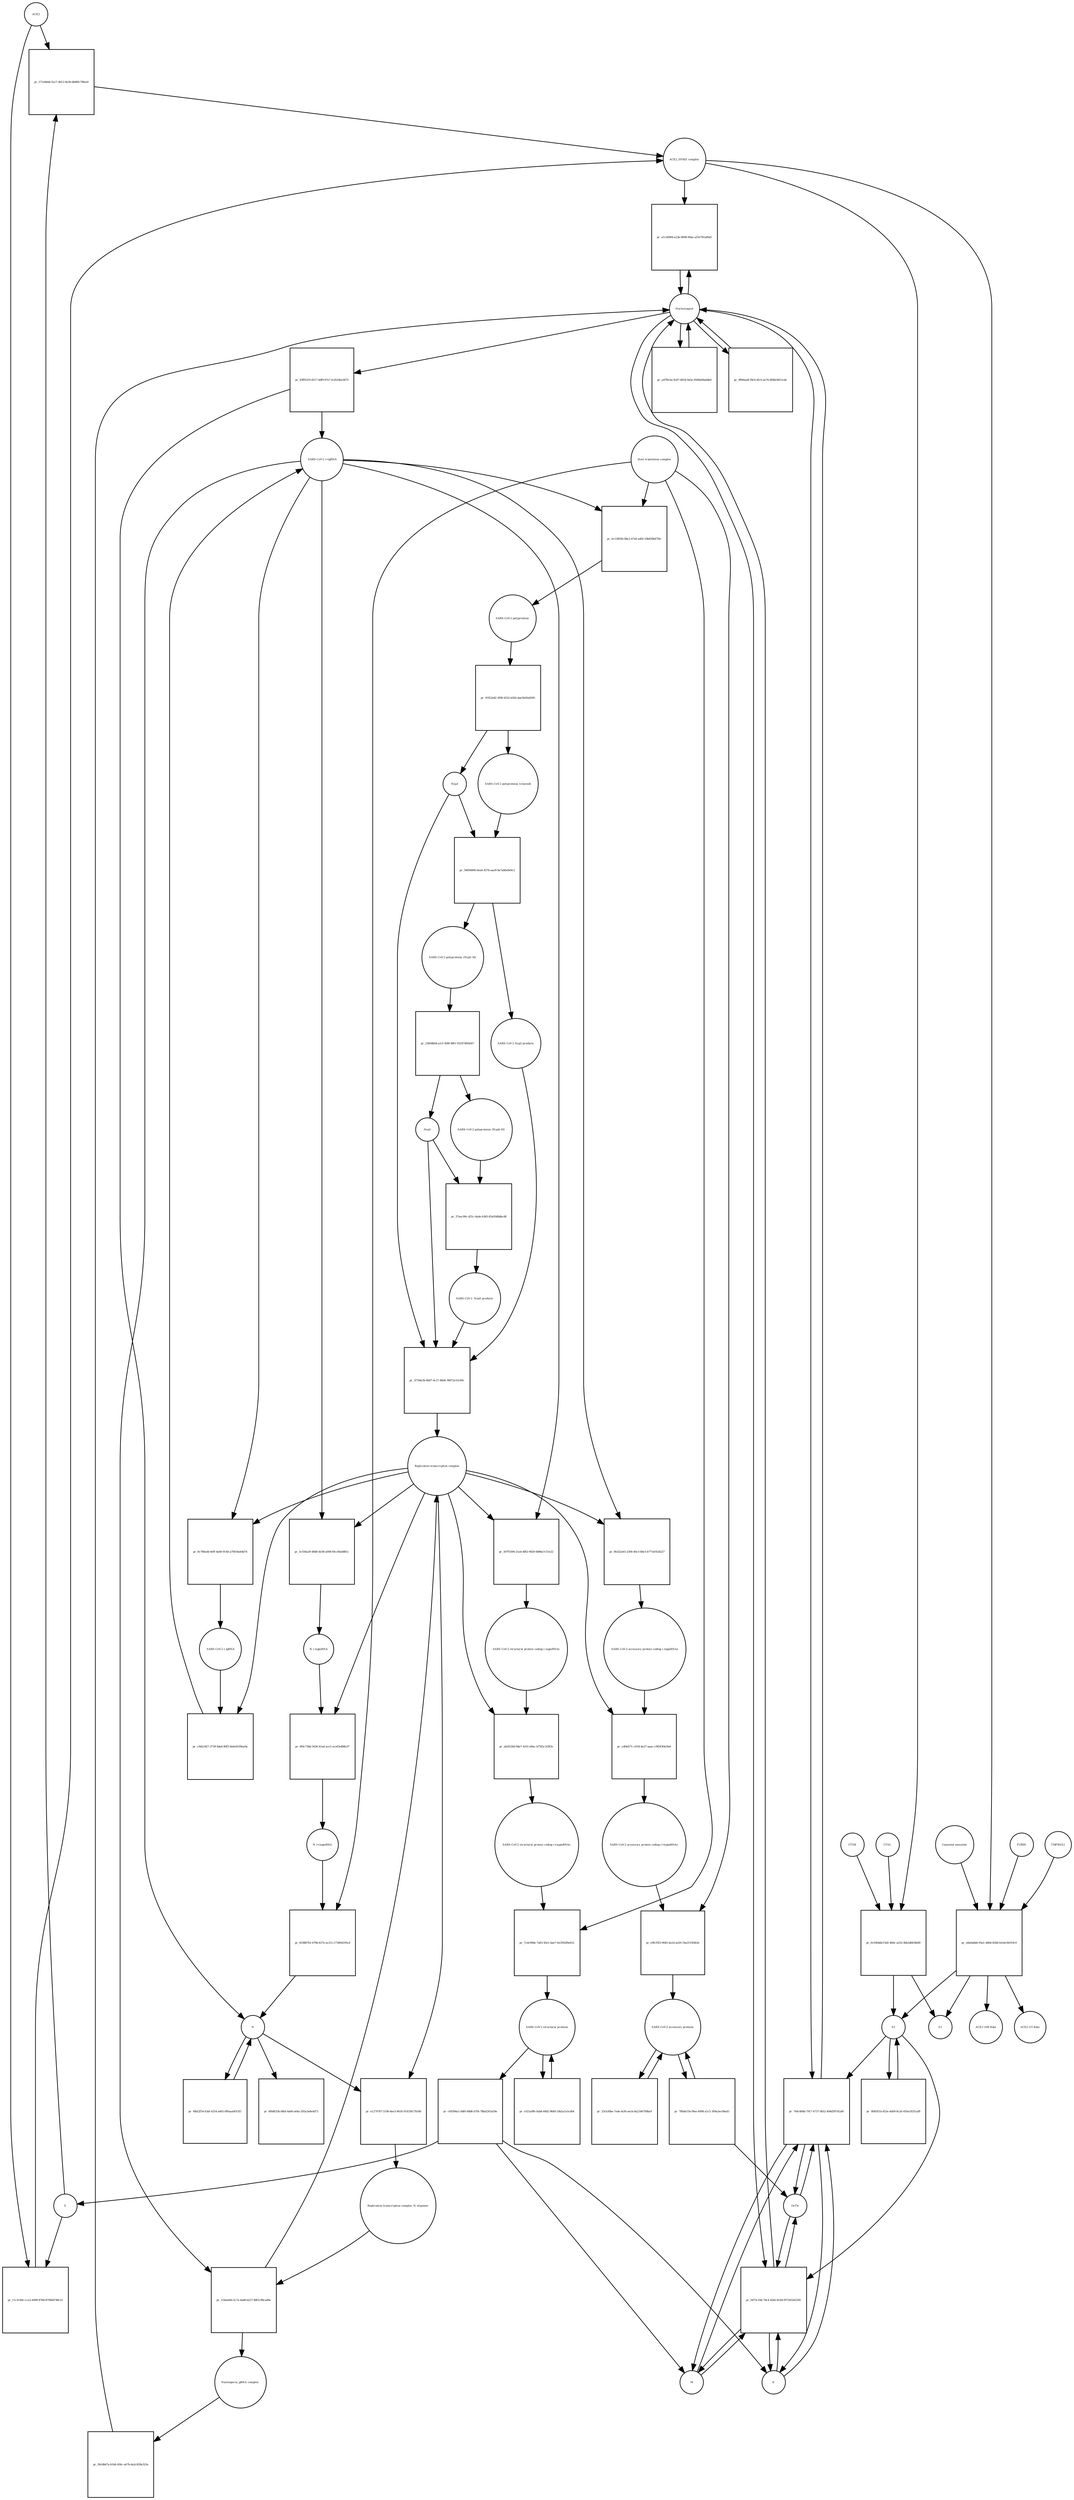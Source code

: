 strict digraph  {
ACE2 [annotation="", bipartite=0, cls=macromolecule, fontsize=4, label=ACE2, shape=circle];
"pr_571a8ebb-5a17-4612-9e3b-bb96fc7f8ee9" [annotation="", bipartite=1, cls=process, fontsize=4, label="pr_571a8ebb-5a17-4612-9e3b-bb96fc7f8ee9", shape=square];
"ACE2_SPIKE complex" [annotation="", bipartite=0, cls=complex, fontsize=4, label="ACE2_SPIKE complex", shape=circle];
S [annotation=urn_miriam_uniprot_P0DTC2, bipartite=0, cls="macromolecule multimer", fontsize=4, label=S, shape=circle];
Nucleocapsid [annotation="urn_miriam_obo.go_GO%3A0019013", bipartite=0, cls=complex, fontsize=4, label=Nucleocapsid, shape=circle];
"pr_a1c56984-e22b-4998-90ae-a55e781af6e0" [annotation="", bipartite=1, cls=process, fontsize=4, label="pr_a1c56984-e22b-4998-90ae-a55e781af6e0", shape=square];
"pr_0c5064dd-f3d2-40dc-a252-0bb3d663bfd9" [annotation="", bipartite=1, cls=process, fontsize=4, label="pr_0c5064dd-f3d2-40dc-a252-0bb3d663bfd9", shape=square];
S2 [annotation=urn_miriam_interpro_IPR002552, bipartite=0, cls=macromolecule, fontsize=4, label=S2, shape=circle];
CTSB [annotation="", bipartite=0, cls=macromolecule, fontsize=4, label=CTSB, shape=circle];
CTSL [annotation="", bipartite=0, cls=macromolecule, fontsize=4, label=CTSL, shape=circle];
S1 [annotation=urn_miriam_interpro_IPR002551, bipartite=0, cls=macromolecule, fontsize=4, label=S1, shape=circle];
"pr_11c3c84c-cca2-4499-878d-87060d748c21" [annotation="", bipartite=1, cls=process, fontsize=4, label="pr_11c3c84c-cca2-4499-878d-87060d748c21", shape=square];
"pr_0475c1b6-7dc4-426e-8c84-f97343242292" [annotation="", bipartite=1, cls=process, fontsize=4, label="pr_0475c1b6-7dc4-426e-8c84-f97343242292", shape=square];
E [annotation=urn_miriam_uniprot_P0DTC4, bipartite=0, cls=macromolecule, fontsize=4, label=E, shape=circle];
M [annotation=urn_miriam_uniprot_P0DTC5, bipartite=0, cls=macromolecule, fontsize=4, label=M, shape=circle];
Orf7a [annotation=urn_miriam_uniprot_P0DTC7, bipartite=0, cls=macromolecule, fontsize=4, label=Orf7a, shape=circle];
"pr_93ff6319-d217-4df9-87e7-fcd524bc0672" [annotation="", bipartite=1, cls=process, fontsize=4, label="pr_93ff6319-d217-4df9-87e7-fcd524bc0672", shape=square];
" SARS-CoV-2 (+)gRNA" [annotation=urn_miriam_refseq_NC_045512, bipartite=0, cls="nucleic acid feature", fontsize=4, label=" SARS-CoV-2 (+)gRNA", shape=circle];
N [annotation=urn_miriam_uniprot_P0DTC9, bipartite=0, cls="macromolecule multimer", fontsize=4, label=N, shape=circle];
"SARS-CoV-2 polyproteins" [annotation="", bipartite=0, cls=complex, fontsize=4, label="SARS-CoV-2 polyproteins", shape=circle];
"pr_91f52e82-2f90-4532-b582-dae5b93a8295" [annotation="", bipartite=1, cls=process, fontsize=4, label="pr_91f52e82-2f90-4532-b582-dae5b93a8295", shape=square];
"SARS-CoV-2 polyproteins (cleaved)" [annotation="", bipartite=0, cls=complex, fontsize=4, label="SARS-CoV-2 polyproteins (cleaved)", shape=circle];
Nsp3 [annotation=urn_miriam_ncbiprotein_YP_009725299, bipartite=0, cls=macromolecule, fontsize=4, label=Nsp3, shape=circle];
"pr_a47ffe5a-9c87-4818-9a5e-9580a06ad4b0" [annotation="", bipartite=1, cls=process, fontsize=4, label="pr_a47ffe5a-9c87-4818-9a5e-9580a06ad4b0", shape=square];
"pr_9f66aa4f-f8c6-4fc0-ae76-df48e9d12cde" [annotation="", bipartite=1, cls=process, fontsize=4, label="pr_9f66aa4f-f8c6-4fc0-ae76-df48e9d12cde", shape=square];
"SARS-CoV-2 structural proteins" [annotation="", bipartite=0, cls=complex, fontsize=4, label="SARS-CoV-2 structural proteins", shape=circle];
"pr_c69394a1-b8f0-48d6-b7f6-78baf263a59e" [annotation="", bipartite=1, cls=process, fontsize=4, label="pr_c69394a1-b8f0-48d6-b7f6-78baf263a59e", shape=square];
"pr_4f6d633b-d4fd-4a66-a64a-265a3e8e4d73" [annotation="", bipartite=1, cls=process, fontsize=4, label="pr_4f6d633b-d4fd-4a66-a64a-265a3e8e4d73", shape=square];
"SARS-CoV-2 accessory proteins" [annotation="", bipartite=0, cls=complex, fontsize=4, label="SARS-CoV-2 accessory proteins", shape=circle];
"pr_25cb30be-7ede-4cf6-aecb-8a2344700ba9" [annotation="", bipartite=1, cls=process, fontsize=4, label="pr_25cb30be-7ede-4cf6-aecb-8a2344700ba9", shape=square];
"pr_c021a9f6-0ab8-4482-96d9-24b2a1e5cd04" [annotation="", bipartite=1, cls=process, fontsize=4, label="pr_c021a9f6-0ab8-4482-96d9-24b2a1e5cd04", shape=square];
"pr_08af2f54-63af-4314-a465-0f0aaa0015f5" [annotation="", bipartite=1, cls=process, fontsize=4, label="pr_08af2f54-63af-4314-a465-0f0aaa0015f5", shape=square];
"SARS-CoV-2 accessory protein coding (-)sgmRNAs" [annotation="", bipartite=0, cls=complex, fontsize=4, label="SARS-CoV-2 accessory protein coding (-)sgmRNAs", shape=circle];
"pr_cdf4d17c-c018-4a27-aaac-c903f3fdc9a6" [annotation="", bipartite=1, cls=process, fontsize=4, label="pr_cdf4d17c-c018-4a27-aaac-c903f3fdc9a6", shape=square];
"SARS-CoV-2 accessory protein coding (+)sgmRNAs" [annotation="", bipartite=0, cls=complex, fontsize=4, label="SARS-CoV-2 accessory protein coding (+)sgmRNAs", shape=circle];
"Replication transcription complex" [annotation="", bipartite=0, cls=complex, fontsize=4, label="Replication transcription complex", shape=circle];
"SARS-CoV-2 structural protein coding (-)sgmRNAs" [annotation="", bipartite=0, cls=complex, fontsize=4, label="SARS-CoV-2 structural protein coding (-)sgmRNAs", shape=circle];
"pr_afa9126d-9de7-4161-b9ac-b75f2c319f2e" [annotation="", bipartite=1, cls=process, fontsize=4, label="pr_afa9126d-9de7-4161-b9ac-b75f2c319f2e", shape=square];
"SARS-CoV-2 structural protein coding (+)sgmRNAs" [annotation="", bipartite=0, cls=complex, fontsize=4, label="SARS-CoV-2 structural protein coding (+)sgmRNAs", shape=circle];
"N (-)sgmRNA" [annotation="", bipartite=0, cls="nucleic acid feature", fontsize=4, label="N (-)sgmRNA", shape=circle];
"pr_0f0c738d-5436-41ad-ace1-ecef2e488e37" [annotation="", bipartite=1, cls=process, fontsize=4, label="pr_0f0c738d-5436-41ad-ace1-ecef2e488e37", shape=square];
"N (+)sgmRNA" [annotation="", bipartite=0, cls="nucleic acid feature", fontsize=4, label="N (+)sgmRNA", shape=circle];
"pr_810887b1-670b-437e-ac23-c172804195cd" [annotation="", bipartite=1, cls=process, fontsize=4, label="pr_810887b1-670b-437e-ac23-c172804195cd", shape=square];
"Host translation complex" [annotation="urn_miriam_obo.go_GO%3A0070992", bipartite=0, cls=complex, fontsize=4, label="Host translation complex", shape=circle];
"pr_e9fcf5f2-9045-4a1d-ae20-18a2155f4b3e" [annotation="", bipartite=1, cls=process, fontsize=4, label="pr_e9fcf5f2-9045-4a1d-ae20-18a2155f4b3e", shape=square];
"pr_7cdc99de-7a83-45e1-bae7-6e3592f6e612" [annotation="", bipartite=1, cls=process, fontsize=4, label="pr_7cdc99de-7a83-45e1-bae7-6e3592f6e612", shape=square];
"Nucleoporin_gRNA complex " [annotation="urn_miriam_obo.go_GO%3A0019013", bipartite=0, cls=complex, fontsize=4, label="Nucleoporin_gRNA complex ", shape=circle];
"pr_3b1db67a-b1b6-456c-ab7b-da2c829a323a" [annotation="", bipartite=1, cls=process, fontsize=4, label="pr_3b1db67a-b1b6-456c-ab7b-da2c829a323a", shape=square];
"pr_780de156-f9ee-4098-a1c5-309a3ec04a43" [annotation="", bipartite=1, cls=process, fontsize=4, label="pr_780de156-f9ee-4098-a1c5-309a3ec04a43", shape=square];
"pr_e8a0abb6-93a1-4d0d-828d-b1ebc9d319c0" [annotation="", bipartite=1, cls=process, fontsize=4, label="pr_e8a0abb6-93a1-4d0d-828d-b1ebc9d319c0", shape=square];
FURIN [annotation="", bipartite=0, cls=macromolecule, fontsize=4, label=FURIN, shape=circle];
TMPRSS2 [annotation="", bipartite=0, cls=macromolecule, fontsize=4, label=TMPRSS2, shape=circle];
"Camostat mesylate" [annotation="urn_miriam_pubchem.compound_2536", bipartite=0, cls="simple chemical", fontsize=4, label="Camostat mesylate", shape=circle];
"ACE2 (100 Kda)" [annotation="", bipartite=0, cls=macromolecule, fontsize=4, label="ACE2 (100 Kda)", shape=circle];
"ACE2 (15 Kda)" [annotation="", bipartite=0, cls=macromolecule, fontsize=4, label="ACE2 (15 Kda)", shape=circle];
"pr_0fd05f1b-853e-4d09-8c26-450a18351af8" [annotation="", bipartite=1, cls=process, fontsize=4, label="pr_0fd05f1b-853e-4d09-8c26-450a18351af8", shape=square];
"pr_54694906-0ea4-437b-aae9-0a7ab6a9e9c2" [annotation="", bipartite=1, cls=process, fontsize=4, label="pr_54694906-0ea4-437b-aae9-0a7ab6a9e9c2", shape=square];
"SARS-CoV-2 Nsp3 products" [annotation="", bipartite=0, cls=complex, fontsize=4, label="SARS-CoV-2 Nsp3 products", shape=circle];
"SARS-CoV-2 polyproteins (Nsp5-16)" [annotation="", bipartite=0, cls=complex, fontsize=4, label="SARS-CoV-2 polyproteins (Nsp5-16)", shape=circle];
"pr_23858b94-a1cf-498f-88f1-931874f69267" [annotation="", bipartite=1, cls=process, fontsize=4, label="pr_23858b94-a1cf-498f-88f1-931874f69267", shape=square];
"SARS-CoV-2 polyproteins (Nsp6-16)" [annotation="", bipartite=0, cls=complex, fontsize=4, label="SARS-CoV-2 polyproteins (Nsp6-16)", shape=circle];
Nsp5 [annotation=urn_miriam_ncbiprotein_YP_009725301, bipartite=0, cls=macromolecule, fontsize=4, label=Nsp5, shape=circle];
"pr_37aec90c-d21c-4a4e-b365-83a93dbbbcd8" [annotation="", bipartite=1, cls=process, fontsize=4, label="pr_37aec90c-d21c-4a4e-b365-83a93dbbbcd8", shape=square];
"SARS-CoV-2  Nsp5 products" [annotation="", bipartite=0, cls=complex, fontsize=4, label="SARS-CoV-2  Nsp5 products", shape=circle];
"pr_6c13892b-68e2-47a0-a4fd-10b850b47f4c" [annotation="", bipartite=1, cls=process, fontsize=4, label="pr_6c13892b-68e2-47a0-a4fd-10b850b47f4c", shape=square];
"pr_1f7d4a3b-8b07-4c27-8b04-36872e33c90c" [annotation="", bipartite=1, cls=process, fontsize=4, label="pr_1f7d4a3b-8b07-4c27-8b04-36872e33c90c", shape=square];
"Replication transcription complex_N oligomer" [annotation="", bipartite=0, cls=complex, fontsize=4, label="Replication transcription complex_N oligomer", shape=circle];
"pr_154aebfd-2c7a-4ab8-b227-88f1c98cad9e" [annotation="", bipartite=1, cls=process, fontsize=4, label="pr_154aebfd-2c7a-4ab8-b227-88f1c98cad9e", shape=square];
"pr_8c780a44-6eff-4a60-9144-a70034a64d74" [annotation="", bipartite=1, cls=process, fontsize=4, label="pr_8c780a44-6eff-4a60-9144-a70034a64d74", shape=square];
" SARS-CoV-2 (-)gRNA" [annotation=urn_miriam_refseq_NC_045512, bipartite=0, cls="nucleic acid feature", fontsize=4, label=" SARS-CoV-2 (-)gRNA", shape=circle];
"pr_5c556a20-48d0-4e58-a008-f0ccf6a6881c" [annotation="", bipartite=1, cls=process, fontsize=4, label="pr_5c556a20-48d0-4e58-a008-f0ccf6a6881c", shape=square];
"pr_507f5394-21a4-4f82-9020-6886a7c51e22" [annotation="", bipartite=1, cls=process, fontsize=4, label="pr_507f5394-21a4-4f82-9020-6886a7c51e22", shape=square];
"pr_0b322a63-2304-40c3-8dc5-b771d1624227" [annotation="", bipartite=1, cls=process, fontsize=4, label="pr_0b322a63-2304-40c3-8dc5-b771d1624227", shape=square];
"pr_c9d2c827-3739-4de6-80f3-8a6e6109ea9a" [annotation="", bipartite=1, cls=process, fontsize=4, label="pr_c9d2c827-3739-4de6-80f3-8a6e6109ea9a", shape=square];
"pr_e1274787-5106-4ee3-9618-91435617b548" [annotation="", bipartite=1, cls=process, fontsize=4, label="pr_e1274787-5106-4ee3-9618-91435617b548", shape=square];
"pr_744c484b-7917-4737-9b52-494d397d1af6" [annotation="", bipartite=1, cls=process, fontsize=4, label="pr_744c484b-7917-4737-9b52-494d397d1af6", shape=square];
ACE2 -> "pr_571a8ebb-5a17-4612-9e3b-bb96fc7f8ee9"  [annotation="", interaction_type=consumption];
ACE2 -> "pr_11c3c84c-cca2-4499-878d-87060d748c21"  [annotation="", interaction_type=consumption];
"pr_571a8ebb-5a17-4612-9e3b-bb96fc7f8ee9" -> "ACE2_SPIKE complex"  [annotation="", interaction_type=production];
"ACE2_SPIKE complex" -> "pr_a1c56984-e22b-4998-90ae-a55e781af6e0"  [annotation="urn_miriam_pubmed_32142651|urn_miriam_pubmed_32094589|urn_miriam_taxonomy_2697049", interaction_type=stimulation];
"ACE2_SPIKE complex" -> "pr_0c5064dd-f3d2-40dc-a252-0bb3d663bfd9"  [annotation="", interaction_type=consumption];
"ACE2_SPIKE complex" -> "pr_e8a0abb6-93a1-4d0d-828d-b1ebc9d319c0"  [annotation="", interaction_type=consumption];
S -> "pr_571a8ebb-5a17-4612-9e3b-bb96fc7f8ee9"  [annotation="", interaction_type=consumption];
S -> "pr_11c3c84c-cca2-4499-878d-87060d748c21"  [annotation="", interaction_type=consumption];
Nucleocapsid -> "pr_a1c56984-e22b-4998-90ae-a55e781af6e0"  [annotation="", interaction_type=consumption];
Nucleocapsid -> "pr_0475c1b6-7dc4-426e-8c84-f97343242292"  [annotation="", interaction_type=consumption];
Nucleocapsid -> "pr_93ff6319-d217-4df9-87e7-fcd524bc0672"  [annotation="", interaction_type=consumption];
Nucleocapsid -> "pr_a47ffe5a-9c87-4818-9a5e-9580a06ad4b0"  [annotation="", interaction_type=consumption];
Nucleocapsid -> "pr_9f66aa4f-f8c6-4fc0-ae76-df48e9d12cde"  [annotation="", interaction_type=consumption];
Nucleocapsid -> "pr_744c484b-7917-4737-9b52-494d397d1af6"  [annotation="", interaction_type=consumption];
"pr_a1c56984-e22b-4998-90ae-a55e781af6e0" -> Nucleocapsid  [annotation="", interaction_type=production];
"pr_0c5064dd-f3d2-40dc-a252-0bb3d663bfd9" -> S2  [annotation="", interaction_type=production];
"pr_0c5064dd-f3d2-40dc-a252-0bb3d663bfd9" -> S1  [annotation="", interaction_type=production];
S2 -> "pr_0475c1b6-7dc4-426e-8c84-f97343242292"  [annotation="urn_miriam_pubmed_32142651|urn_miriam_pubmed_32094589|urn_miriam_pubmed_32047258|urn_miriam_taxonomy_2697049", interaction_type=stimulation];
S2 -> "pr_0fd05f1b-853e-4d09-8c26-450a18351af8"  [annotation="", interaction_type=consumption];
S2 -> "pr_744c484b-7917-4737-9b52-494d397d1af6"  [annotation="urn_miriam_pubmed_32142651|urn_miriam_pubmed_32047258|urn_miriam_taxonomy_2697049", interaction_type=stimulation];
CTSB -> "pr_0c5064dd-f3d2-40dc-a252-0bb3d663bfd9"  [annotation="urn_miriam_pubmed_32142651|urn_miriam_taxonomy_2697049", interaction_type=catalysis];
CTSL -> "pr_0c5064dd-f3d2-40dc-a252-0bb3d663bfd9"  [annotation="urn_miriam_pubmed_32142651|urn_miriam_taxonomy_2697049", interaction_type=catalysis];
"pr_11c3c84c-cca2-4499-878d-87060d748c21" -> "ACE2_SPIKE complex"  [annotation="", interaction_type=production];
"pr_0475c1b6-7dc4-426e-8c84-f97343242292" -> Nucleocapsid  [annotation="", interaction_type=production];
"pr_0475c1b6-7dc4-426e-8c84-f97343242292" -> E  [annotation="", interaction_type=production];
"pr_0475c1b6-7dc4-426e-8c84-f97343242292" -> M  [annotation="", interaction_type=production];
"pr_0475c1b6-7dc4-426e-8c84-f97343242292" -> Orf7a  [annotation="", interaction_type=production];
E -> "pr_0475c1b6-7dc4-426e-8c84-f97343242292"  [annotation="", interaction_type=consumption];
E -> "pr_744c484b-7917-4737-9b52-494d397d1af6"  [annotation="", interaction_type=consumption];
M -> "pr_0475c1b6-7dc4-426e-8c84-f97343242292"  [annotation="", interaction_type=consumption];
M -> "pr_744c484b-7917-4737-9b52-494d397d1af6"  [annotation="", interaction_type=consumption];
Orf7a -> "pr_0475c1b6-7dc4-426e-8c84-f97343242292"  [annotation="", interaction_type=consumption];
Orf7a -> "pr_744c484b-7917-4737-9b52-494d397d1af6"  [annotation="", interaction_type=consumption];
"pr_93ff6319-d217-4df9-87e7-fcd524bc0672" -> " SARS-CoV-2 (+)gRNA"  [annotation="", interaction_type=production];
"pr_93ff6319-d217-4df9-87e7-fcd524bc0672" -> N  [annotation="", interaction_type=production];
" SARS-CoV-2 (+)gRNA" -> "pr_6c13892b-68e2-47a0-a4fd-10b850b47f4c"  [annotation="", interaction_type=consumption];
" SARS-CoV-2 (+)gRNA" -> "pr_154aebfd-2c7a-4ab8-b227-88f1c98cad9e"  [annotation="", interaction_type=consumption];
" SARS-CoV-2 (+)gRNA" -> "pr_8c780a44-6eff-4a60-9144-a70034a64d74"  [annotation="", interaction_type=consumption];
" SARS-CoV-2 (+)gRNA" -> "pr_5c556a20-48d0-4e58-a008-f0ccf6a6881c"  [annotation="", interaction_type=consumption];
" SARS-CoV-2 (+)gRNA" -> "pr_507f5394-21a4-4f82-9020-6886a7c51e22"  [annotation="", interaction_type=consumption];
" SARS-CoV-2 (+)gRNA" -> "pr_0b322a63-2304-40c3-8dc5-b771d1624227"  [annotation="", interaction_type=consumption];
N -> "pr_4f6d633b-d4fd-4a66-a64a-265a3e8e4d73"  [annotation="", interaction_type=consumption];
N -> "pr_08af2f54-63af-4314-a465-0f0aaa0015f5"  [annotation="", interaction_type=consumption];
N -> "pr_e1274787-5106-4ee3-9618-91435617b548"  [annotation="", interaction_type=consumption];
"SARS-CoV-2 polyproteins" -> "pr_91f52e82-2f90-4532-b582-dae5b93a8295"  [annotation=urn_miriam_pubmed_31226023, interaction_type=catalysis];
"pr_91f52e82-2f90-4532-b582-dae5b93a8295" -> "SARS-CoV-2 polyproteins (cleaved)"  [annotation="", interaction_type=production];
"pr_91f52e82-2f90-4532-b582-dae5b93a8295" -> Nsp3  [annotation="", interaction_type=production];
"SARS-CoV-2 polyproteins (cleaved)" -> "pr_54694906-0ea4-437b-aae9-0a7ab6a9e9c2"  [annotation="", interaction_type=consumption];
Nsp3 -> "pr_54694906-0ea4-437b-aae9-0a7ab6a9e9c2"  [annotation="", interaction_type=catalysis];
Nsp3 -> "pr_1f7d4a3b-8b07-4c27-8b04-36872e33c90c"  [annotation="", interaction_type=consumption];
"pr_a47ffe5a-9c87-4818-9a5e-9580a06ad4b0" -> Nucleocapsid  [annotation="", interaction_type=production];
"pr_9f66aa4f-f8c6-4fc0-ae76-df48e9d12cde" -> Nucleocapsid  [annotation="", interaction_type=production];
"SARS-CoV-2 structural proteins" -> "pr_c69394a1-b8f0-48d6-b7f6-78baf263a59e"  [annotation="", interaction_type=consumption];
"SARS-CoV-2 structural proteins" -> "pr_c021a9f6-0ab8-4482-96d9-24b2a1e5cd04"  [annotation="", interaction_type=consumption];
"pr_c69394a1-b8f0-48d6-b7f6-78baf263a59e" -> M  [annotation="", interaction_type=production];
"pr_c69394a1-b8f0-48d6-b7f6-78baf263a59e" -> E  [annotation="", interaction_type=production];
"pr_c69394a1-b8f0-48d6-b7f6-78baf263a59e" -> S  [annotation="", interaction_type=production];
"SARS-CoV-2 accessory proteins" -> "pr_25cb30be-7ede-4cf6-aecb-8a2344700ba9"  [annotation="", interaction_type=consumption];
"SARS-CoV-2 accessory proteins" -> "pr_780de156-f9ee-4098-a1c5-309a3ec04a43"  [annotation="", interaction_type=consumption];
"pr_25cb30be-7ede-4cf6-aecb-8a2344700ba9" -> "SARS-CoV-2 accessory proteins"  [annotation="", interaction_type=production];
"pr_c021a9f6-0ab8-4482-96d9-24b2a1e5cd04" -> "SARS-CoV-2 structural proteins"  [annotation="", interaction_type=production];
"pr_08af2f54-63af-4314-a465-0f0aaa0015f5" -> N  [annotation="", interaction_type=production];
"SARS-CoV-2 accessory protein coding (-)sgmRNAs" -> "pr_cdf4d17c-c018-4a27-aaac-c903f3fdc9a6"  [annotation="", interaction_type=consumption];
"pr_cdf4d17c-c018-4a27-aaac-c903f3fdc9a6" -> "SARS-CoV-2 accessory protein coding (+)sgmRNAs"  [annotation="", interaction_type=production];
"SARS-CoV-2 accessory protein coding (+)sgmRNAs" -> "pr_e9fcf5f2-9045-4a1d-ae20-18a2155f4b3e"  [annotation="", interaction_type=consumption];
"Replication transcription complex" -> "pr_cdf4d17c-c018-4a27-aaac-c903f3fdc9a6"  [annotation=urn_miriam_pubmed_31226023, interaction_type="necessary stimulation"];
"Replication transcription complex" -> "pr_afa9126d-9de7-4161-b9ac-b75f2c319f2e"  [annotation=urn_miriam_pubmed_31226023, interaction_type="necessary stimulation"];
"Replication transcription complex" -> "pr_0f0c738d-5436-41ad-ace1-ecef2e488e37"  [annotation=urn_miriam_pubmed_31226023, interaction_type="necessary stimulation"];
"Replication transcription complex" -> "pr_8c780a44-6eff-4a60-9144-a70034a64d74"  [annotation=urn_miriam_pubmed_31226023, interaction_type="necessary stimulation"];
"Replication transcription complex" -> "pr_5c556a20-48d0-4e58-a008-f0ccf6a6881c"  [annotation=urn_miriam_pubmed_31226023, interaction_type="necessary stimulation"];
"Replication transcription complex" -> "pr_507f5394-21a4-4f82-9020-6886a7c51e22"  [annotation=urn_miriam_pubmed_31226023, interaction_type="necessary stimulation"];
"Replication transcription complex" -> "pr_0b322a63-2304-40c3-8dc5-b771d1624227"  [annotation=urn_miriam_pubmed_31226023, interaction_type="necessary stimulation"];
"Replication transcription complex" -> "pr_c9d2c827-3739-4de6-80f3-8a6e6109ea9a"  [annotation=urn_miriam_pubmed_31226023, interaction_type="necessary stimulation"];
"Replication transcription complex" -> "pr_e1274787-5106-4ee3-9618-91435617b548"  [annotation="", interaction_type=consumption];
"SARS-CoV-2 structural protein coding (-)sgmRNAs" -> "pr_afa9126d-9de7-4161-b9ac-b75f2c319f2e"  [annotation="", interaction_type=consumption];
"pr_afa9126d-9de7-4161-b9ac-b75f2c319f2e" -> "SARS-CoV-2 structural protein coding (+)sgmRNAs"  [annotation="", interaction_type=production];
"SARS-CoV-2 structural protein coding (+)sgmRNAs" -> "pr_7cdc99de-7a83-45e1-bae7-6e3592f6e612"  [annotation="", interaction_type=consumption];
"N (-)sgmRNA" -> "pr_0f0c738d-5436-41ad-ace1-ecef2e488e37"  [annotation="", interaction_type=consumption];
"pr_0f0c738d-5436-41ad-ace1-ecef2e488e37" -> "N (+)sgmRNA"  [annotation="", interaction_type=production];
"N (+)sgmRNA" -> "pr_810887b1-670b-437e-ac23-c172804195cd"  [annotation="", interaction_type=consumption];
"pr_810887b1-670b-437e-ac23-c172804195cd" -> N  [annotation="", interaction_type=production];
"Host translation complex" -> "pr_810887b1-670b-437e-ac23-c172804195cd"  [annotation="", interaction_type="necessary stimulation"];
"Host translation complex" -> "pr_e9fcf5f2-9045-4a1d-ae20-18a2155f4b3e"  [annotation=urn_miriam_pubmed_31226023, interaction_type="necessary stimulation"];
"Host translation complex" -> "pr_7cdc99de-7a83-45e1-bae7-6e3592f6e612"  [annotation=urn_miriam_pubmed_31226023, interaction_type="necessary stimulation"];
"Host translation complex" -> "pr_6c13892b-68e2-47a0-a4fd-10b850b47f4c"  [annotation="", interaction_type="necessary stimulation"];
"pr_e9fcf5f2-9045-4a1d-ae20-18a2155f4b3e" -> "SARS-CoV-2 accessory proteins"  [annotation="", interaction_type=production];
"pr_7cdc99de-7a83-45e1-bae7-6e3592f6e612" -> "SARS-CoV-2 structural proteins"  [annotation="", interaction_type=production];
"Nucleoporin_gRNA complex " -> "pr_3b1db67a-b1b6-456c-ab7b-da2c829a323a"  [annotation="", interaction_type=consumption];
"pr_3b1db67a-b1b6-456c-ab7b-da2c829a323a" -> Nucleocapsid  [annotation="", interaction_type=production];
"pr_780de156-f9ee-4098-a1c5-309a3ec04a43" -> "SARS-CoV-2 accessory proteins"  [annotation="", interaction_type=production];
"pr_780de156-f9ee-4098-a1c5-309a3ec04a43" -> Orf7a  [annotation="", interaction_type=production];
"pr_e8a0abb6-93a1-4d0d-828d-b1ebc9d319c0" -> S2  [annotation="", interaction_type=production];
"pr_e8a0abb6-93a1-4d0d-828d-b1ebc9d319c0" -> "ACE2 (100 Kda)"  [annotation="", interaction_type=production];
"pr_e8a0abb6-93a1-4d0d-828d-b1ebc9d319c0" -> S1  [annotation="", interaction_type=production];
"pr_e8a0abb6-93a1-4d0d-828d-b1ebc9d319c0" -> "ACE2 (15 Kda)"  [annotation="", interaction_type=production];
FURIN -> "pr_e8a0abb6-93a1-4d0d-828d-b1ebc9d319c0"  [annotation="urn_miriam_pubmed_32142651|urn_miriam_pubmed_32362314|urn_miriam_taxonomy_2697049", interaction_type=catalysis];
TMPRSS2 -> "pr_e8a0abb6-93a1-4d0d-828d-b1ebc9d319c0"  [annotation="urn_miriam_pubmed_32142651|urn_miriam_pubmed_32362314|urn_miriam_taxonomy_2697049", interaction_type=catalysis];
"Camostat mesylate" -> "pr_e8a0abb6-93a1-4d0d-828d-b1ebc9d319c0"  [annotation="urn_miriam_pubmed_32142651|urn_miriam_pubmed_32362314|urn_miriam_taxonomy_2697049", interaction_type=inhibition];
"pr_0fd05f1b-853e-4d09-8c26-450a18351af8" -> S2  [annotation="", interaction_type=production];
"pr_54694906-0ea4-437b-aae9-0a7ab6a9e9c2" -> "SARS-CoV-2 Nsp3 products"  [annotation="", interaction_type=production];
"pr_54694906-0ea4-437b-aae9-0a7ab6a9e9c2" -> "SARS-CoV-2 polyproteins (Nsp5-16)"  [annotation="", interaction_type=production];
"SARS-CoV-2 Nsp3 products" -> "pr_1f7d4a3b-8b07-4c27-8b04-36872e33c90c"  [annotation="", interaction_type=consumption];
"SARS-CoV-2 polyproteins (Nsp5-16)" -> "pr_23858b94-a1cf-498f-88f1-931874f69267"  [annotation="", interaction_type=catalysis];
"pr_23858b94-a1cf-498f-88f1-931874f69267" -> "SARS-CoV-2 polyproteins (Nsp6-16)"  [annotation="", interaction_type=production];
"pr_23858b94-a1cf-498f-88f1-931874f69267" -> Nsp5  [annotation="", interaction_type=production];
"SARS-CoV-2 polyproteins (Nsp6-16)" -> "pr_37aec90c-d21c-4a4e-b365-83a93dbbbcd8"  [annotation="", interaction_type=consumption];
Nsp5 -> "pr_37aec90c-d21c-4a4e-b365-83a93dbbbcd8"  [annotation="", interaction_type=catalysis];
Nsp5 -> "pr_1f7d4a3b-8b07-4c27-8b04-36872e33c90c"  [annotation="", interaction_type=consumption];
"pr_37aec90c-d21c-4a4e-b365-83a93dbbbcd8" -> "SARS-CoV-2  Nsp5 products"  [annotation="", interaction_type=production];
"SARS-CoV-2  Nsp5 products" -> "pr_1f7d4a3b-8b07-4c27-8b04-36872e33c90c"  [annotation="", interaction_type=consumption];
"pr_6c13892b-68e2-47a0-a4fd-10b850b47f4c" -> "SARS-CoV-2 polyproteins"  [annotation="", interaction_type=production];
"pr_1f7d4a3b-8b07-4c27-8b04-36872e33c90c" -> "Replication transcription complex"  [annotation="", interaction_type=production];
"Replication transcription complex_N oligomer" -> "pr_154aebfd-2c7a-4ab8-b227-88f1c98cad9e"  [annotation="", interaction_type=consumption];
"pr_154aebfd-2c7a-4ab8-b227-88f1c98cad9e" -> "Nucleoporin_gRNA complex "  [annotation="", interaction_type=production];
"pr_154aebfd-2c7a-4ab8-b227-88f1c98cad9e" -> "Replication transcription complex"  [annotation="", interaction_type=production];
"pr_8c780a44-6eff-4a60-9144-a70034a64d74" -> " SARS-CoV-2 (-)gRNA"  [annotation="", interaction_type=production];
" SARS-CoV-2 (-)gRNA" -> "pr_c9d2c827-3739-4de6-80f3-8a6e6109ea9a"  [annotation="", interaction_type=consumption];
"pr_5c556a20-48d0-4e58-a008-f0ccf6a6881c" -> "N (-)sgmRNA"  [annotation="", interaction_type=production];
"pr_507f5394-21a4-4f82-9020-6886a7c51e22" -> "SARS-CoV-2 structural protein coding (-)sgmRNAs"  [annotation="", interaction_type=production];
"pr_0b322a63-2304-40c3-8dc5-b771d1624227" -> "SARS-CoV-2 accessory protein coding (-)sgmRNAs"  [annotation="", interaction_type=production];
"pr_c9d2c827-3739-4de6-80f3-8a6e6109ea9a" -> " SARS-CoV-2 (+)gRNA"  [annotation="", interaction_type=production];
"pr_e1274787-5106-4ee3-9618-91435617b548" -> "Replication transcription complex_N oligomer"  [annotation="", interaction_type=production];
"pr_744c484b-7917-4737-9b52-494d397d1af6" -> Nucleocapsid  [annotation="", interaction_type=production];
"pr_744c484b-7917-4737-9b52-494d397d1af6" -> Orf7a  [annotation="", interaction_type=production];
"pr_744c484b-7917-4737-9b52-494d397d1af6" -> E  [annotation="", interaction_type=production];
"pr_744c484b-7917-4737-9b52-494d397d1af6" -> M  [annotation="", interaction_type=production];
}
